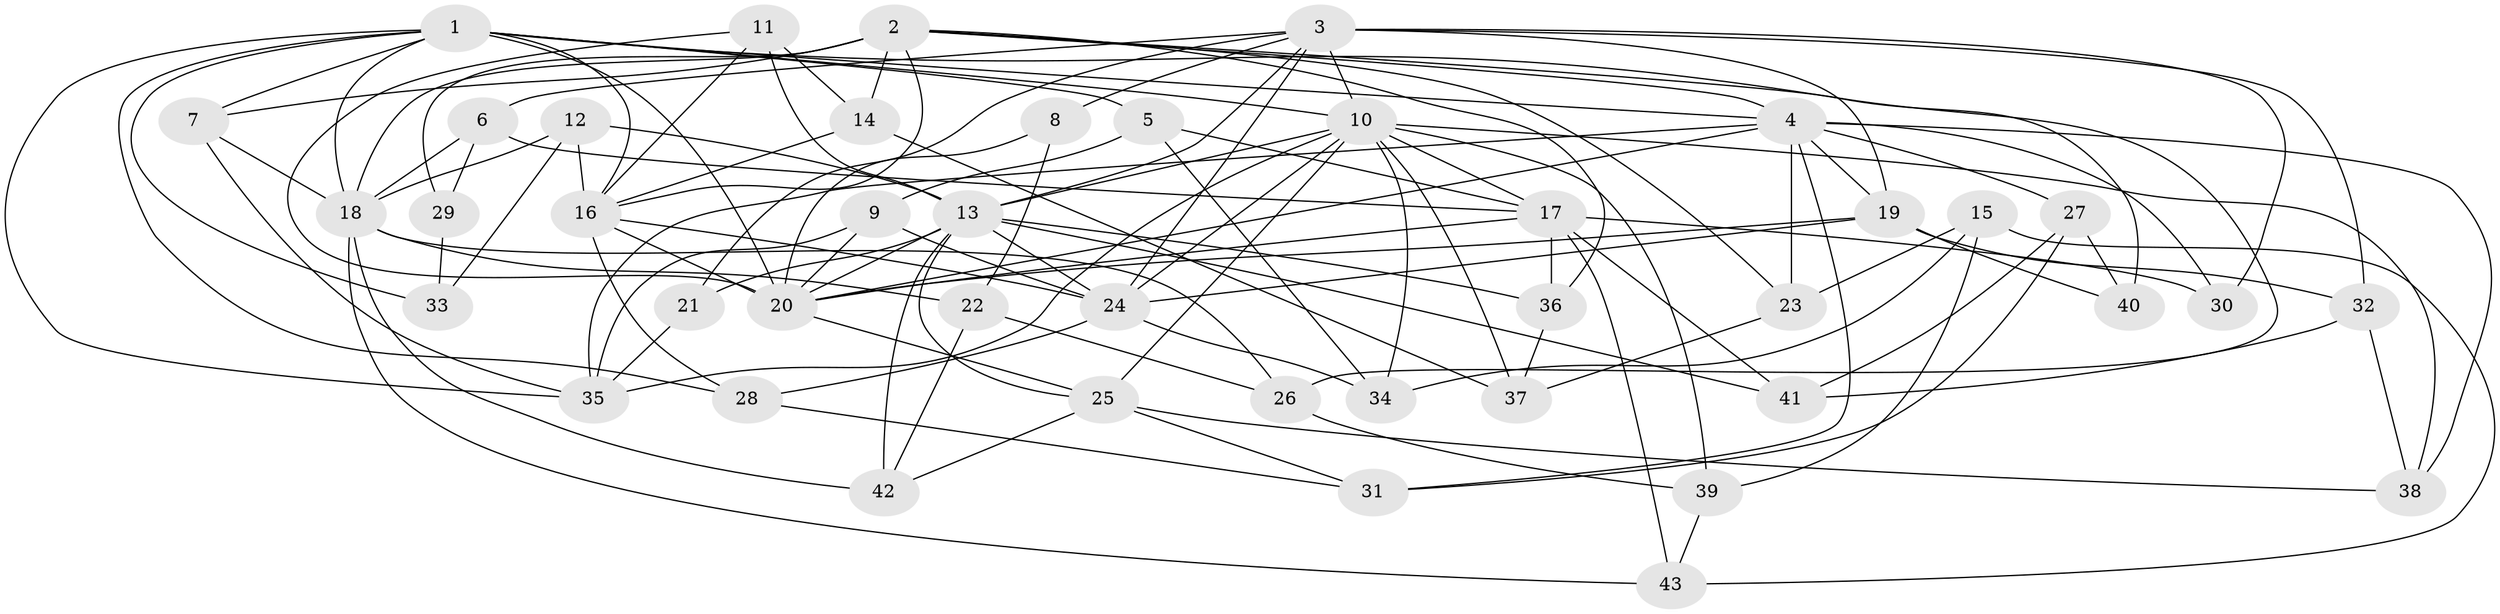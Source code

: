 // original degree distribution, {4: 1.0}
// Generated by graph-tools (version 1.1) at 2025/38/03/09/25 02:38:17]
// undirected, 43 vertices, 116 edges
graph export_dot {
graph [start="1"]
  node [color=gray90,style=filled];
  1;
  2;
  3;
  4;
  5;
  6;
  7;
  8;
  9;
  10;
  11;
  12;
  13;
  14;
  15;
  16;
  17;
  18;
  19;
  20;
  21;
  22;
  23;
  24;
  25;
  26;
  27;
  28;
  29;
  30;
  31;
  32;
  33;
  34;
  35;
  36;
  37;
  38;
  39;
  40;
  41;
  42;
  43;
  1 -- 4 [weight=1.0];
  1 -- 5 [weight=1.0];
  1 -- 7 [weight=1.0];
  1 -- 10 [weight=1.0];
  1 -- 16 [weight=1.0];
  1 -- 18 [weight=1.0];
  1 -- 20 [weight=1.0];
  1 -- 26 [weight=1.0];
  1 -- 28 [weight=1.0];
  1 -- 33 [weight=2.0];
  1 -- 35 [weight=1.0];
  2 -- 4 [weight=1.0];
  2 -- 7 [weight=1.0];
  2 -- 14 [weight=1.0];
  2 -- 16 [weight=1.0];
  2 -- 18 [weight=2.0];
  2 -- 23 [weight=1.0];
  2 -- 29 [weight=2.0];
  2 -- 36 [weight=1.0];
  2 -- 40 [weight=2.0];
  3 -- 6 [weight=1.0];
  3 -- 8 [weight=2.0];
  3 -- 10 [weight=2.0];
  3 -- 13 [weight=1.0];
  3 -- 19 [weight=1.0];
  3 -- 21 [weight=1.0];
  3 -- 24 [weight=1.0];
  3 -- 30 [weight=2.0];
  3 -- 32 [weight=1.0];
  4 -- 19 [weight=1.0];
  4 -- 20 [weight=3.0];
  4 -- 23 [weight=1.0];
  4 -- 27 [weight=1.0];
  4 -- 30 [weight=1.0];
  4 -- 31 [weight=1.0];
  4 -- 35 [weight=1.0];
  4 -- 38 [weight=1.0];
  5 -- 9 [weight=1.0];
  5 -- 17 [weight=1.0];
  5 -- 34 [weight=1.0];
  6 -- 17 [weight=1.0];
  6 -- 18 [weight=1.0];
  6 -- 29 [weight=1.0];
  7 -- 18 [weight=1.0];
  7 -- 35 [weight=1.0];
  8 -- 20 [weight=1.0];
  8 -- 22 [weight=1.0];
  9 -- 20 [weight=1.0];
  9 -- 24 [weight=1.0];
  9 -- 35 [weight=1.0];
  10 -- 13 [weight=1.0];
  10 -- 17 [weight=1.0];
  10 -- 24 [weight=1.0];
  10 -- 25 [weight=1.0];
  10 -- 34 [weight=1.0];
  10 -- 35 [weight=1.0];
  10 -- 37 [weight=1.0];
  10 -- 38 [weight=1.0];
  10 -- 39 [weight=1.0];
  11 -- 13 [weight=1.0];
  11 -- 14 [weight=1.0];
  11 -- 16 [weight=1.0];
  11 -- 20 [weight=1.0];
  12 -- 13 [weight=1.0];
  12 -- 16 [weight=1.0];
  12 -- 18 [weight=1.0];
  12 -- 33 [weight=1.0];
  13 -- 20 [weight=1.0];
  13 -- 21 [weight=2.0];
  13 -- 24 [weight=1.0];
  13 -- 25 [weight=1.0];
  13 -- 36 [weight=1.0];
  13 -- 41 [weight=1.0];
  13 -- 42 [weight=1.0];
  14 -- 16 [weight=1.0];
  14 -- 37 [weight=1.0];
  15 -- 23 [weight=1.0];
  15 -- 34 [weight=1.0];
  15 -- 39 [weight=1.0];
  15 -- 43 [weight=1.0];
  16 -- 20 [weight=1.0];
  16 -- 24 [weight=1.0];
  16 -- 28 [weight=1.0];
  17 -- 20 [weight=1.0];
  17 -- 30 [weight=1.0];
  17 -- 36 [weight=1.0];
  17 -- 41 [weight=1.0];
  17 -- 43 [weight=1.0];
  18 -- 22 [weight=1.0];
  18 -- 26 [weight=1.0];
  18 -- 42 [weight=1.0];
  18 -- 43 [weight=1.0];
  19 -- 20 [weight=1.0];
  19 -- 24 [weight=1.0];
  19 -- 32 [weight=1.0];
  19 -- 40 [weight=1.0];
  20 -- 25 [weight=1.0];
  21 -- 35 [weight=1.0];
  22 -- 26 [weight=1.0];
  22 -- 42 [weight=1.0];
  23 -- 37 [weight=1.0];
  24 -- 28 [weight=1.0];
  24 -- 34 [weight=1.0];
  25 -- 31 [weight=1.0];
  25 -- 38 [weight=1.0];
  25 -- 42 [weight=1.0];
  26 -- 39 [weight=1.0];
  27 -- 31 [weight=1.0];
  27 -- 40 [weight=1.0];
  27 -- 41 [weight=1.0];
  28 -- 31 [weight=1.0];
  29 -- 33 [weight=1.0];
  32 -- 38 [weight=1.0];
  32 -- 41 [weight=1.0];
  36 -- 37 [weight=1.0];
  39 -- 43 [weight=1.0];
}
